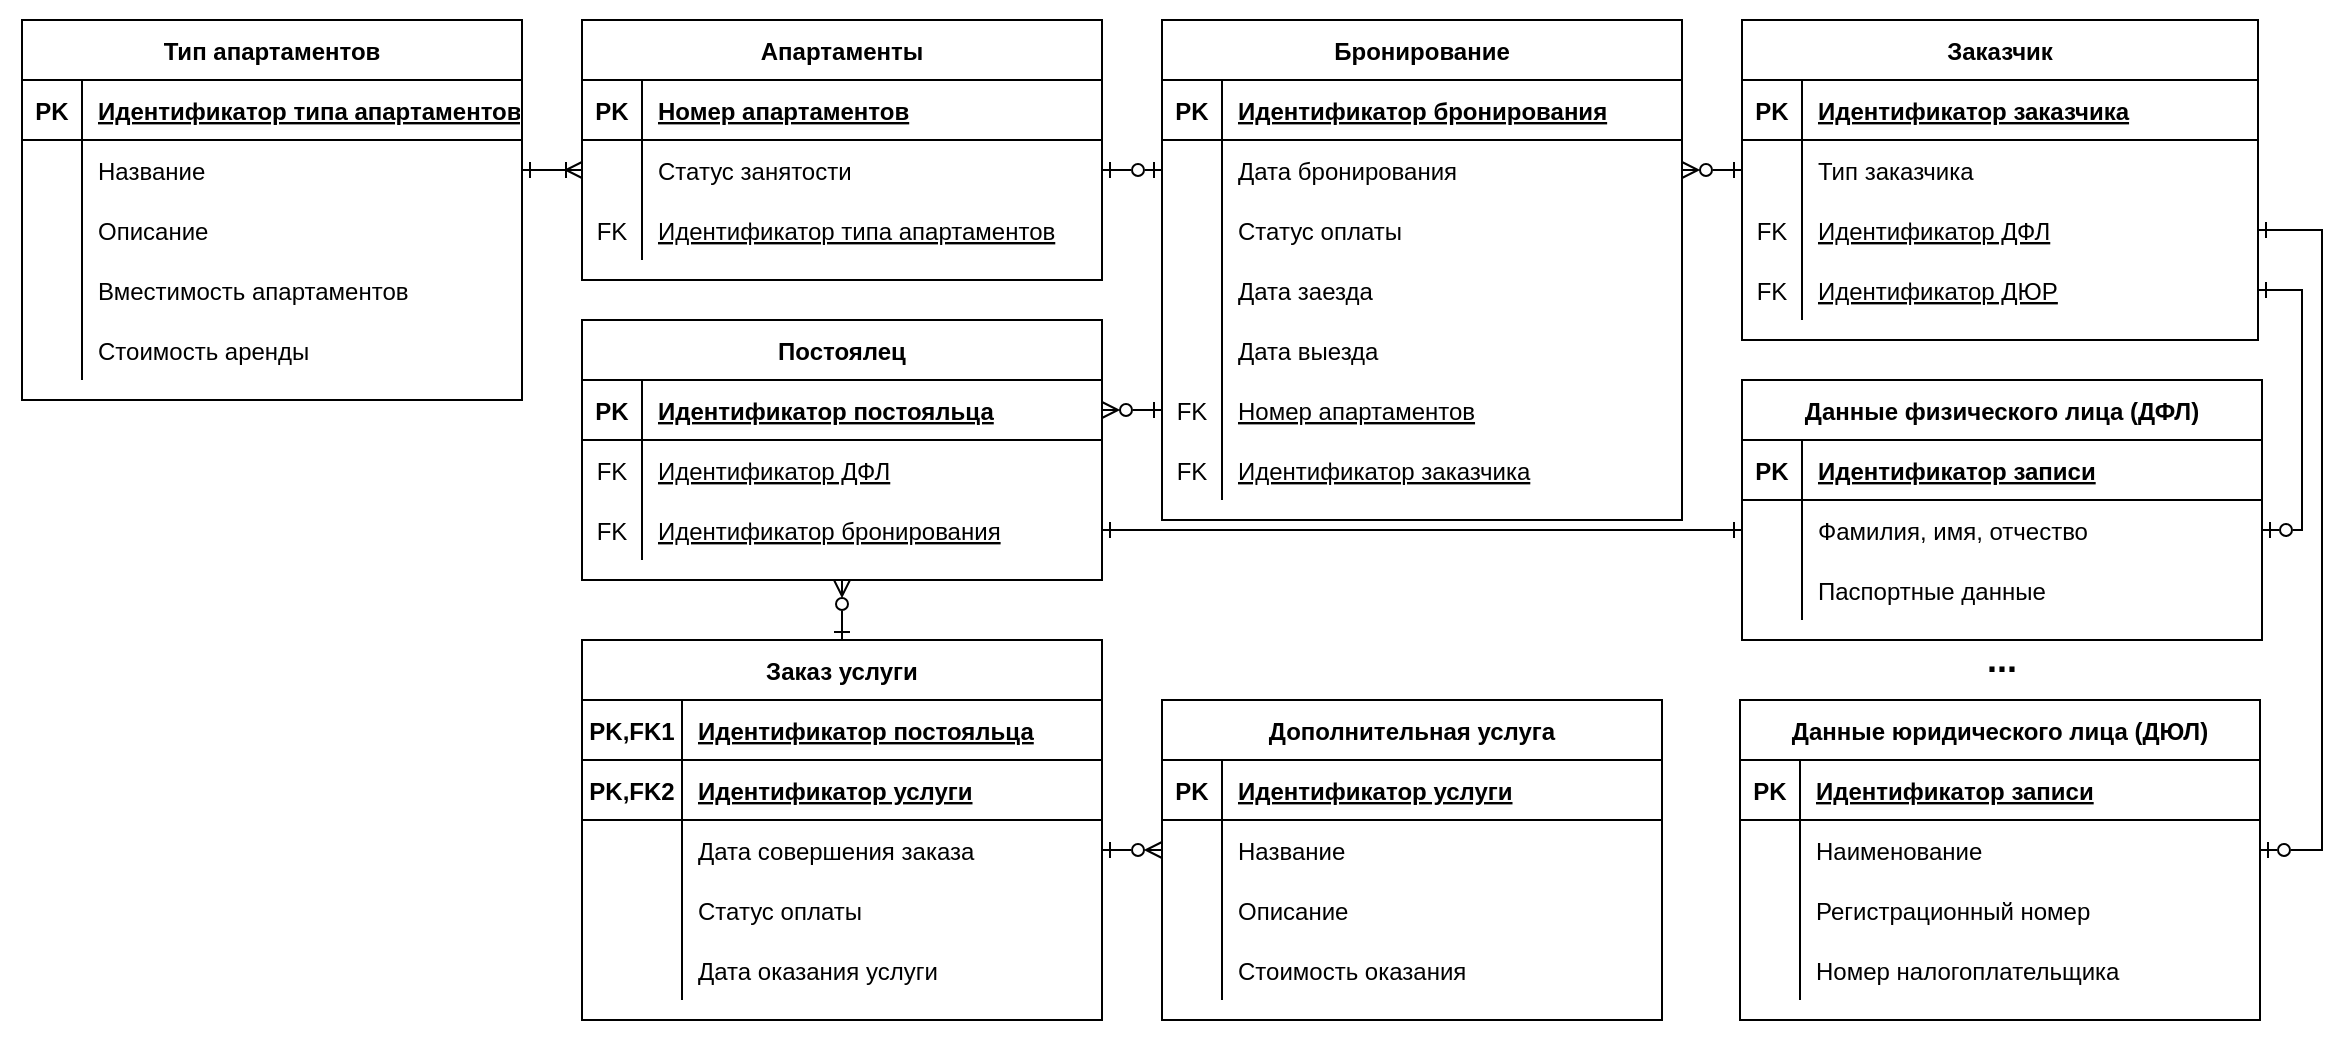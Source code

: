 <mxfile version="23.1.5" type="device">
  <diagram id="R2lEEEUBdFMjLlhIrx00" name="Page-1">
    <mxGraphModel dx="-119" dy="619" grid="1" gridSize="10" guides="1" tooltips="1" connect="1" arrows="1" fold="1" page="1" pageScale="1" pageWidth="1169" pageHeight="827" math="0" shadow="0" extFonts="Permanent Marker^https://fonts.googleapis.com/css?family=Permanent+Marker">
      <root>
        <mxCell id="0" />
        <mxCell id="1" parent="0" />
        <mxCell id="N5AhH4Q3RPLLJyp2l-eQ-316" value="" style="rounded=0;whiteSpace=wrap;html=1;fillColor=none;strokeWidth=0;strokeColor=none;" parent="1" vertex="1">
          <mxGeometry x="1169" y="160" width="1171" height="530" as="geometry" />
        </mxCell>
        <mxCell id="N5AhH4Q3RPLLJyp2l-eQ-1" value="Тип апартаментов" style="shape=table;startSize=30;container=1;collapsible=1;childLayout=tableLayout;fixedRows=1;rowLines=0;fontStyle=1;align=center;resizeLast=1;" parent="1" vertex="1">
          <mxGeometry x="1180" y="170" width="250" height="190" as="geometry" />
        </mxCell>
        <mxCell id="N5AhH4Q3RPLLJyp2l-eQ-2" value="" style="shape=partialRectangle;collapsible=0;dropTarget=0;pointerEvents=0;fillColor=none;points=[[0,0.5],[1,0.5]];portConstraint=eastwest;top=0;left=0;right=0;bottom=1;" parent="N5AhH4Q3RPLLJyp2l-eQ-1" vertex="1">
          <mxGeometry y="30" width="250" height="30" as="geometry" />
        </mxCell>
        <mxCell id="N5AhH4Q3RPLLJyp2l-eQ-3" value="PK" style="shape=partialRectangle;overflow=hidden;connectable=0;fillColor=none;top=0;left=0;bottom=0;right=0;fontStyle=1;" parent="N5AhH4Q3RPLLJyp2l-eQ-2" vertex="1">
          <mxGeometry width="30" height="30" as="geometry">
            <mxRectangle width="30" height="30" as="alternateBounds" />
          </mxGeometry>
        </mxCell>
        <mxCell id="N5AhH4Q3RPLLJyp2l-eQ-4" value="Идентификатор типа апартаментов" style="shape=partialRectangle;overflow=hidden;connectable=0;fillColor=none;top=0;left=0;bottom=0;right=0;align=left;spacingLeft=6;fontStyle=5;fontSize=12;" parent="N5AhH4Q3RPLLJyp2l-eQ-2" vertex="1">
          <mxGeometry x="30" width="220" height="30" as="geometry">
            <mxRectangle width="220" height="30" as="alternateBounds" />
          </mxGeometry>
        </mxCell>
        <mxCell id="N5AhH4Q3RPLLJyp2l-eQ-5" value="" style="shape=partialRectangle;collapsible=0;dropTarget=0;pointerEvents=0;fillColor=none;points=[[0,0.5],[1,0.5]];portConstraint=eastwest;top=0;left=0;right=0;bottom=0;" parent="N5AhH4Q3RPLLJyp2l-eQ-1" vertex="1">
          <mxGeometry y="60" width="250" height="30" as="geometry" />
        </mxCell>
        <mxCell id="N5AhH4Q3RPLLJyp2l-eQ-6" value="" style="shape=partialRectangle;overflow=hidden;connectable=0;fillColor=none;top=0;left=0;bottom=0;right=0;" parent="N5AhH4Q3RPLLJyp2l-eQ-5" vertex="1">
          <mxGeometry width="30" height="30" as="geometry">
            <mxRectangle width="30" height="30" as="alternateBounds" />
          </mxGeometry>
        </mxCell>
        <mxCell id="N5AhH4Q3RPLLJyp2l-eQ-7" value="Название" style="shape=partialRectangle;overflow=hidden;connectable=0;fillColor=none;top=0;left=0;bottom=0;right=0;align=left;spacingLeft=6;" parent="N5AhH4Q3RPLLJyp2l-eQ-5" vertex="1">
          <mxGeometry x="30" width="220" height="30" as="geometry">
            <mxRectangle width="220" height="30" as="alternateBounds" />
          </mxGeometry>
        </mxCell>
        <mxCell id="N5AhH4Q3RPLLJyp2l-eQ-8" style="shape=partialRectangle;collapsible=0;dropTarget=0;pointerEvents=0;fillColor=none;points=[[0,0.5],[1,0.5]];portConstraint=eastwest;top=0;left=0;right=0;bottom=0;" parent="N5AhH4Q3RPLLJyp2l-eQ-1" vertex="1">
          <mxGeometry y="90" width="250" height="30" as="geometry" />
        </mxCell>
        <mxCell id="N5AhH4Q3RPLLJyp2l-eQ-9" style="shape=partialRectangle;overflow=hidden;connectable=0;fillColor=none;top=0;left=0;bottom=0;right=0;" parent="N5AhH4Q3RPLLJyp2l-eQ-8" vertex="1">
          <mxGeometry width="30" height="30" as="geometry">
            <mxRectangle width="30" height="30" as="alternateBounds" />
          </mxGeometry>
        </mxCell>
        <mxCell id="N5AhH4Q3RPLLJyp2l-eQ-10" value="Описание" style="shape=partialRectangle;overflow=hidden;connectable=0;fillColor=none;top=0;left=0;bottom=0;right=0;align=left;spacingLeft=6;" parent="N5AhH4Q3RPLLJyp2l-eQ-8" vertex="1">
          <mxGeometry x="30" width="220" height="30" as="geometry">
            <mxRectangle width="220" height="30" as="alternateBounds" />
          </mxGeometry>
        </mxCell>
        <mxCell id="N5AhH4Q3RPLLJyp2l-eQ-11" style="shape=partialRectangle;collapsible=0;dropTarget=0;pointerEvents=0;fillColor=none;points=[[0,0.5],[1,0.5]];portConstraint=eastwest;top=0;left=0;right=0;bottom=0;" parent="N5AhH4Q3RPLLJyp2l-eQ-1" vertex="1">
          <mxGeometry y="120" width="250" height="30" as="geometry" />
        </mxCell>
        <mxCell id="N5AhH4Q3RPLLJyp2l-eQ-12" style="shape=partialRectangle;overflow=hidden;connectable=0;fillColor=none;top=0;left=0;bottom=0;right=0;" parent="N5AhH4Q3RPLLJyp2l-eQ-11" vertex="1">
          <mxGeometry width="30" height="30" as="geometry">
            <mxRectangle width="30" height="30" as="alternateBounds" />
          </mxGeometry>
        </mxCell>
        <mxCell id="N5AhH4Q3RPLLJyp2l-eQ-13" value="Вместимость апартаментов" style="shape=partialRectangle;overflow=hidden;connectable=0;fillColor=none;top=0;left=0;bottom=0;right=0;align=left;spacingLeft=6;" parent="N5AhH4Q3RPLLJyp2l-eQ-11" vertex="1">
          <mxGeometry x="30" width="220" height="30" as="geometry">
            <mxRectangle width="220" height="30" as="alternateBounds" />
          </mxGeometry>
        </mxCell>
        <mxCell id="N5AhH4Q3RPLLJyp2l-eQ-14" style="shape=partialRectangle;collapsible=0;dropTarget=0;pointerEvents=0;fillColor=none;points=[[0,0.5],[1,0.5]];portConstraint=eastwest;top=0;left=0;right=0;bottom=0;" parent="N5AhH4Q3RPLLJyp2l-eQ-1" vertex="1">
          <mxGeometry y="150" width="250" height="30" as="geometry" />
        </mxCell>
        <mxCell id="N5AhH4Q3RPLLJyp2l-eQ-15" style="shape=partialRectangle;overflow=hidden;connectable=0;fillColor=none;top=0;left=0;bottom=0;right=0;" parent="N5AhH4Q3RPLLJyp2l-eQ-14" vertex="1">
          <mxGeometry width="30" height="30" as="geometry">
            <mxRectangle width="30" height="30" as="alternateBounds" />
          </mxGeometry>
        </mxCell>
        <mxCell id="N5AhH4Q3RPLLJyp2l-eQ-16" value="Стоимость аренды" style="shape=partialRectangle;overflow=hidden;connectable=0;fillColor=none;top=0;left=0;bottom=0;right=0;align=left;spacingLeft=6;" parent="N5AhH4Q3RPLLJyp2l-eQ-14" vertex="1">
          <mxGeometry x="30" width="220" height="30" as="geometry">
            <mxRectangle width="220" height="30" as="alternateBounds" />
          </mxGeometry>
        </mxCell>
        <mxCell id="N5AhH4Q3RPLLJyp2l-eQ-264" style="edgeStyle=orthogonalEdgeStyle;rounded=0;orthogonalLoop=1;jettySize=auto;html=1;exitX=0;exitY=0.5;exitDx=0;exitDy=0;entryX=1;entryY=0.5;entryDx=0;entryDy=0;endArrow=ERone;endFill=0;startArrow=ERoneToMany;startFill=0;" parent="1" source="N5AhH4Q3RPLLJyp2l-eQ-24" target="N5AhH4Q3RPLLJyp2l-eQ-5" edge="1">
          <mxGeometry relative="1" as="geometry" />
        </mxCell>
        <mxCell id="N5AhH4Q3RPLLJyp2l-eQ-20" value="Апартаменты" style="shape=table;startSize=30;container=1;collapsible=1;childLayout=tableLayout;fixedRows=1;rowLines=0;fontStyle=1;align=center;resizeLast=1;" parent="1" vertex="1">
          <mxGeometry x="1460" y="170" width="260" height="130" as="geometry" />
        </mxCell>
        <mxCell id="N5AhH4Q3RPLLJyp2l-eQ-21" value="" style="shape=partialRectangle;collapsible=0;dropTarget=0;pointerEvents=0;fillColor=none;points=[[0,0.5],[1,0.5]];portConstraint=eastwest;top=0;left=0;right=0;bottom=1;" parent="N5AhH4Q3RPLLJyp2l-eQ-20" vertex="1">
          <mxGeometry y="30" width="260" height="30" as="geometry" />
        </mxCell>
        <mxCell id="N5AhH4Q3RPLLJyp2l-eQ-22" value="PK" style="shape=partialRectangle;overflow=hidden;connectable=0;fillColor=none;top=0;left=0;bottom=0;right=0;fontStyle=1;" parent="N5AhH4Q3RPLLJyp2l-eQ-21" vertex="1">
          <mxGeometry width="30" height="30" as="geometry">
            <mxRectangle width="30" height="30" as="alternateBounds" />
          </mxGeometry>
        </mxCell>
        <mxCell id="N5AhH4Q3RPLLJyp2l-eQ-23" value="Номер апартаментов" style="shape=partialRectangle;overflow=hidden;connectable=0;fillColor=none;top=0;left=0;bottom=0;right=0;align=left;spacingLeft=6;fontStyle=5;" parent="N5AhH4Q3RPLLJyp2l-eQ-21" vertex="1">
          <mxGeometry x="30" width="230" height="30" as="geometry">
            <mxRectangle width="230" height="30" as="alternateBounds" />
          </mxGeometry>
        </mxCell>
        <mxCell id="N5AhH4Q3RPLLJyp2l-eQ-24" value="" style="shape=partialRectangle;collapsible=0;dropTarget=0;pointerEvents=0;fillColor=none;points=[[0,0.5],[1,0.5]];portConstraint=eastwest;top=0;left=0;right=0;bottom=0;" parent="N5AhH4Q3RPLLJyp2l-eQ-20" vertex="1">
          <mxGeometry y="60" width="260" height="30" as="geometry" />
        </mxCell>
        <mxCell id="N5AhH4Q3RPLLJyp2l-eQ-25" value="" style="shape=partialRectangle;overflow=hidden;connectable=0;fillColor=none;top=0;left=0;bottom=0;right=0;" parent="N5AhH4Q3RPLLJyp2l-eQ-24" vertex="1">
          <mxGeometry width="30" height="30" as="geometry">
            <mxRectangle width="30" height="30" as="alternateBounds" />
          </mxGeometry>
        </mxCell>
        <mxCell id="N5AhH4Q3RPLLJyp2l-eQ-26" value="Статус занятости" style="shape=partialRectangle;overflow=hidden;connectable=0;fillColor=none;top=0;left=0;bottom=0;right=0;align=left;spacingLeft=6;" parent="N5AhH4Q3RPLLJyp2l-eQ-24" vertex="1">
          <mxGeometry x="30" width="230" height="30" as="geometry">
            <mxRectangle width="230" height="30" as="alternateBounds" />
          </mxGeometry>
        </mxCell>
        <mxCell id="N5AhH4Q3RPLLJyp2l-eQ-30" style="shape=partialRectangle;collapsible=0;dropTarget=0;pointerEvents=0;fillColor=none;points=[[0,0.5],[1,0.5]];portConstraint=eastwest;top=0;left=0;right=0;bottom=0;" parent="N5AhH4Q3RPLLJyp2l-eQ-20" vertex="1">
          <mxGeometry y="90" width="260" height="30" as="geometry" />
        </mxCell>
        <mxCell id="N5AhH4Q3RPLLJyp2l-eQ-31" value="FK" style="shape=partialRectangle;overflow=hidden;connectable=0;fillColor=none;top=0;left=0;bottom=0;right=0;" parent="N5AhH4Q3RPLLJyp2l-eQ-30" vertex="1">
          <mxGeometry width="30" height="30" as="geometry">
            <mxRectangle width="30" height="30" as="alternateBounds" />
          </mxGeometry>
        </mxCell>
        <mxCell id="N5AhH4Q3RPLLJyp2l-eQ-32" value="Идентификатор типа апартаментов" style="shape=partialRectangle;overflow=hidden;connectable=0;fillColor=none;top=0;left=0;bottom=0;right=0;align=left;spacingLeft=6;fontStyle=4" parent="N5AhH4Q3RPLLJyp2l-eQ-30" vertex="1">
          <mxGeometry x="30" width="230" height="30" as="geometry">
            <mxRectangle width="230" height="30" as="alternateBounds" />
          </mxGeometry>
        </mxCell>
        <mxCell id="N5AhH4Q3RPLLJyp2l-eQ-33" value="Бронирование" style="shape=table;startSize=30;container=1;collapsible=1;childLayout=tableLayout;fixedRows=1;rowLines=0;fontStyle=1;align=center;resizeLast=1;" parent="1" vertex="1">
          <mxGeometry x="1750" y="170" width="260" height="250" as="geometry" />
        </mxCell>
        <mxCell id="N5AhH4Q3RPLLJyp2l-eQ-34" value="" style="shape=partialRectangle;collapsible=0;dropTarget=0;pointerEvents=0;fillColor=none;points=[[0,0.5],[1,0.5]];portConstraint=eastwest;top=0;left=0;right=0;bottom=1;" parent="N5AhH4Q3RPLLJyp2l-eQ-33" vertex="1">
          <mxGeometry y="30" width="260" height="30" as="geometry" />
        </mxCell>
        <mxCell id="N5AhH4Q3RPLLJyp2l-eQ-35" value="PK" style="shape=partialRectangle;overflow=hidden;connectable=0;fillColor=none;top=0;left=0;bottom=0;right=0;fontStyle=1;" parent="N5AhH4Q3RPLLJyp2l-eQ-34" vertex="1">
          <mxGeometry width="30" height="30" as="geometry">
            <mxRectangle width="30" height="30" as="alternateBounds" />
          </mxGeometry>
        </mxCell>
        <mxCell id="N5AhH4Q3RPLLJyp2l-eQ-36" value="Идентификатор бронирования" style="shape=partialRectangle;overflow=hidden;connectable=0;fillColor=none;top=0;left=0;bottom=0;right=0;align=left;spacingLeft=6;fontStyle=5;" parent="N5AhH4Q3RPLLJyp2l-eQ-34" vertex="1">
          <mxGeometry x="30" width="230" height="30" as="geometry">
            <mxRectangle width="230" height="30" as="alternateBounds" />
          </mxGeometry>
        </mxCell>
        <mxCell id="TANs_xnptbqMqn5YhzRD-41" style="shape=partialRectangle;collapsible=0;dropTarget=0;pointerEvents=0;fillColor=none;points=[[0,0.5],[1,0.5]];portConstraint=eastwest;top=0;left=0;right=0;bottom=0;" parent="N5AhH4Q3RPLLJyp2l-eQ-33" vertex="1">
          <mxGeometry y="60" width="260" height="30" as="geometry" />
        </mxCell>
        <mxCell id="TANs_xnptbqMqn5YhzRD-42" style="shape=partialRectangle;overflow=hidden;connectable=0;fillColor=none;top=0;left=0;bottom=0;right=0;" parent="TANs_xnptbqMqn5YhzRD-41" vertex="1">
          <mxGeometry width="30" height="30" as="geometry">
            <mxRectangle width="30" height="30" as="alternateBounds" />
          </mxGeometry>
        </mxCell>
        <mxCell id="TANs_xnptbqMqn5YhzRD-43" value="Дата бронирования" style="shape=partialRectangle;overflow=hidden;connectable=0;fillColor=none;top=0;left=0;bottom=0;right=0;align=left;spacingLeft=6;" parent="TANs_xnptbqMqn5YhzRD-41" vertex="1">
          <mxGeometry x="30" width="230" height="30" as="geometry">
            <mxRectangle width="230" height="30" as="alternateBounds" />
          </mxGeometry>
        </mxCell>
        <mxCell id="TANs_xnptbqMqn5YhzRD-44" style="shape=partialRectangle;collapsible=0;dropTarget=0;pointerEvents=0;fillColor=none;points=[[0,0.5],[1,0.5]];portConstraint=eastwest;top=0;left=0;right=0;bottom=0;" parent="N5AhH4Q3RPLLJyp2l-eQ-33" vertex="1">
          <mxGeometry y="90" width="260" height="30" as="geometry" />
        </mxCell>
        <mxCell id="TANs_xnptbqMqn5YhzRD-45" style="shape=partialRectangle;overflow=hidden;connectable=0;fillColor=none;top=0;left=0;bottom=0;right=0;" parent="TANs_xnptbqMqn5YhzRD-44" vertex="1">
          <mxGeometry width="30" height="30" as="geometry">
            <mxRectangle width="30" height="30" as="alternateBounds" />
          </mxGeometry>
        </mxCell>
        <mxCell id="TANs_xnptbqMqn5YhzRD-46" value="Статус оплаты" style="shape=partialRectangle;overflow=hidden;connectable=0;fillColor=none;top=0;left=0;bottom=0;right=0;align=left;spacingLeft=6;" parent="TANs_xnptbqMqn5YhzRD-44" vertex="1">
          <mxGeometry x="30" width="230" height="30" as="geometry">
            <mxRectangle width="230" height="30" as="alternateBounds" />
          </mxGeometry>
        </mxCell>
        <mxCell id="N5AhH4Q3RPLLJyp2l-eQ-49" style="shape=partialRectangle;collapsible=0;dropTarget=0;pointerEvents=0;fillColor=none;points=[[0,0.5],[1,0.5]];portConstraint=eastwest;top=0;left=0;right=0;bottom=0;" parent="N5AhH4Q3RPLLJyp2l-eQ-33" vertex="1">
          <mxGeometry y="120" width="260" height="30" as="geometry" />
        </mxCell>
        <mxCell id="N5AhH4Q3RPLLJyp2l-eQ-50" style="shape=partialRectangle;overflow=hidden;connectable=0;fillColor=none;top=0;left=0;bottom=0;right=0;" parent="N5AhH4Q3RPLLJyp2l-eQ-49" vertex="1">
          <mxGeometry width="30" height="30" as="geometry">
            <mxRectangle width="30" height="30" as="alternateBounds" />
          </mxGeometry>
        </mxCell>
        <mxCell id="N5AhH4Q3RPLLJyp2l-eQ-51" value="Дата заезда" style="shape=partialRectangle;overflow=hidden;connectable=0;fillColor=none;top=0;left=0;bottom=0;right=0;align=left;spacingLeft=6;" parent="N5AhH4Q3RPLLJyp2l-eQ-49" vertex="1">
          <mxGeometry x="30" width="230" height="30" as="geometry">
            <mxRectangle width="230" height="30" as="alternateBounds" />
          </mxGeometry>
        </mxCell>
        <mxCell id="N5AhH4Q3RPLLJyp2l-eQ-43" style="shape=partialRectangle;collapsible=0;dropTarget=0;pointerEvents=0;fillColor=none;points=[[0,0.5],[1,0.5]];portConstraint=eastwest;top=0;left=0;right=0;bottom=0;" parent="N5AhH4Q3RPLLJyp2l-eQ-33" vertex="1">
          <mxGeometry y="150" width="260" height="30" as="geometry" />
        </mxCell>
        <mxCell id="N5AhH4Q3RPLLJyp2l-eQ-44" style="shape=partialRectangle;overflow=hidden;connectable=0;fillColor=none;top=0;left=0;bottom=0;right=0;" parent="N5AhH4Q3RPLLJyp2l-eQ-43" vertex="1">
          <mxGeometry width="30" height="30" as="geometry">
            <mxRectangle width="30" height="30" as="alternateBounds" />
          </mxGeometry>
        </mxCell>
        <mxCell id="N5AhH4Q3RPLLJyp2l-eQ-45" value="Дата выезда" style="shape=partialRectangle;overflow=hidden;connectable=0;fillColor=none;top=0;left=0;bottom=0;right=0;align=left;spacingLeft=6;" parent="N5AhH4Q3RPLLJyp2l-eQ-43" vertex="1">
          <mxGeometry x="30" width="230" height="30" as="geometry">
            <mxRectangle width="230" height="30" as="alternateBounds" />
          </mxGeometry>
        </mxCell>
        <mxCell id="N5AhH4Q3RPLLJyp2l-eQ-46" style="shape=partialRectangle;collapsible=0;dropTarget=0;pointerEvents=0;fillColor=none;points=[[0,0.5],[1,0.5]];portConstraint=eastwest;top=0;left=0;right=0;bottom=0;" parent="N5AhH4Q3RPLLJyp2l-eQ-33" vertex="1">
          <mxGeometry y="180" width="260" height="30" as="geometry" />
        </mxCell>
        <mxCell id="N5AhH4Q3RPLLJyp2l-eQ-47" value="FK" style="shape=partialRectangle;overflow=hidden;connectable=0;fillColor=none;top=0;left=0;bottom=0;right=0;" parent="N5AhH4Q3RPLLJyp2l-eQ-46" vertex="1">
          <mxGeometry width="30" height="30" as="geometry">
            <mxRectangle width="30" height="30" as="alternateBounds" />
          </mxGeometry>
        </mxCell>
        <mxCell id="N5AhH4Q3RPLLJyp2l-eQ-48" value="Номер апартаментов" style="shape=partialRectangle;overflow=hidden;connectable=0;fillColor=none;top=0;left=0;bottom=0;right=0;align=left;spacingLeft=6;fontStyle=4" parent="N5AhH4Q3RPLLJyp2l-eQ-46" vertex="1">
          <mxGeometry x="30" width="230" height="30" as="geometry">
            <mxRectangle width="230" height="30" as="alternateBounds" />
          </mxGeometry>
        </mxCell>
        <mxCell id="TANs_xnptbqMqn5YhzRD-50" style="shape=partialRectangle;collapsible=0;dropTarget=0;pointerEvents=0;fillColor=none;points=[[0,0.5],[1,0.5]];portConstraint=eastwest;top=0;left=0;right=0;bottom=0;" parent="N5AhH4Q3RPLLJyp2l-eQ-33" vertex="1">
          <mxGeometry y="210" width="260" height="30" as="geometry" />
        </mxCell>
        <mxCell id="TANs_xnptbqMqn5YhzRD-51" value="FK" style="shape=partialRectangle;overflow=hidden;connectable=0;fillColor=none;top=0;left=0;bottom=0;right=0;" parent="TANs_xnptbqMqn5YhzRD-50" vertex="1">
          <mxGeometry width="30" height="30" as="geometry">
            <mxRectangle width="30" height="30" as="alternateBounds" />
          </mxGeometry>
        </mxCell>
        <mxCell id="TANs_xnptbqMqn5YhzRD-52" value="Идентификатор заказчика" style="shape=partialRectangle;overflow=hidden;connectable=0;fillColor=none;top=0;left=0;bottom=0;right=0;align=left;spacingLeft=6;fontStyle=4" parent="TANs_xnptbqMqn5YhzRD-50" vertex="1">
          <mxGeometry x="30" width="230" height="30" as="geometry">
            <mxRectangle width="230" height="30" as="alternateBounds" />
          </mxGeometry>
        </mxCell>
        <mxCell id="N5AhH4Q3RPLLJyp2l-eQ-274" style="edgeStyle=orthogonalEdgeStyle;rounded=0;orthogonalLoop=1;jettySize=auto;html=1;exitX=1;exitY=0.5;exitDx=0;exitDy=0;entryX=0;entryY=0.5;entryDx=0;entryDy=0;endArrow=ERone;endFill=0;startArrow=ERzeroToMany;startFill=0;" parent="1" source="N5AhH4Q3RPLLJyp2l-eQ-53" target="N5AhH4Q3RPLLJyp2l-eQ-46" edge="1">
          <mxGeometry relative="1" as="geometry" />
        </mxCell>
        <mxCell id="N5AhH4Q3RPLLJyp2l-eQ-52" value="Постоялец" style="shape=table;startSize=30;container=1;collapsible=1;childLayout=tableLayout;fixedRows=1;rowLines=0;fontStyle=1;align=center;resizeLast=1;" parent="1" vertex="1">
          <mxGeometry x="1460" y="320" width="260" height="130" as="geometry" />
        </mxCell>
        <mxCell id="N5AhH4Q3RPLLJyp2l-eQ-53" value="" style="shape=partialRectangle;collapsible=0;dropTarget=0;pointerEvents=0;fillColor=none;points=[[0,0.5],[1,0.5]];portConstraint=eastwest;top=0;left=0;right=0;bottom=1;" parent="N5AhH4Q3RPLLJyp2l-eQ-52" vertex="1">
          <mxGeometry y="30" width="260" height="30" as="geometry" />
        </mxCell>
        <mxCell id="N5AhH4Q3RPLLJyp2l-eQ-54" value="PK" style="shape=partialRectangle;overflow=hidden;connectable=0;fillColor=none;top=0;left=0;bottom=0;right=0;fontStyle=1;" parent="N5AhH4Q3RPLLJyp2l-eQ-53" vertex="1">
          <mxGeometry width="30" height="30" as="geometry">
            <mxRectangle width="30" height="30" as="alternateBounds" />
          </mxGeometry>
        </mxCell>
        <mxCell id="N5AhH4Q3RPLLJyp2l-eQ-55" value="Идентификатор постояльца" style="shape=partialRectangle;overflow=hidden;connectable=0;fillColor=none;top=0;left=0;bottom=0;right=0;align=left;spacingLeft=6;fontStyle=5;" parent="N5AhH4Q3RPLLJyp2l-eQ-53" vertex="1">
          <mxGeometry x="30" width="230" height="30" as="geometry">
            <mxRectangle width="230" height="30" as="alternateBounds" />
          </mxGeometry>
        </mxCell>
        <mxCell id="N5AhH4Q3RPLLJyp2l-eQ-59" style="shape=partialRectangle;collapsible=0;dropTarget=0;pointerEvents=0;fillColor=none;points=[[0,0.5],[1,0.5]];portConstraint=eastwest;top=0;left=0;right=0;bottom=0;" parent="N5AhH4Q3RPLLJyp2l-eQ-52" vertex="1">
          <mxGeometry y="60" width="260" height="30" as="geometry" />
        </mxCell>
        <mxCell id="N5AhH4Q3RPLLJyp2l-eQ-60" value="FK" style="shape=partialRectangle;overflow=hidden;connectable=0;fillColor=none;top=0;left=0;bottom=0;right=0;" parent="N5AhH4Q3RPLLJyp2l-eQ-59" vertex="1">
          <mxGeometry width="30" height="30" as="geometry">
            <mxRectangle width="30" height="30" as="alternateBounds" />
          </mxGeometry>
        </mxCell>
        <mxCell id="N5AhH4Q3RPLLJyp2l-eQ-61" value="Идентификатор ДФЛ" style="shape=partialRectangle;overflow=hidden;connectable=0;fillColor=none;top=0;left=0;bottom=0;right=0;align=left;spacingLeft=6;fontStyle=4" parent="N5AhH4Q3RPLLJyp2l-eQ-59" vertex="1">
          <mxGeometry x="30" width="230" height="30" as="geometry">
            <mxRectangle width="230" height="30" as="alternateBounds" />
          </mxGeometry>
        </mxCell>
        <mxCell id="N5AhH4Q3RPLLJyp2l-eQ-62" style="shape=partialRectangle;collapsible=0;dropTarget=0;pointerEvents=0;fillColor=none;points=[[0,0.5],[1,0.5]];portConstraint=eastwest;top=0;left=0;right=0;bottom=0;" parent="N5AhH4Q3RPLLJyp2l-eQ-52" vertex="1">
          <mxGeometry y="90" width="260" height="30" as="geometry" />
        </mxCell>
        <mxCell id="N5AhH4Q3RPLLJyp2l-eQ-63" value="FK" style="shape=partialRectangle;overflow=hidden;connectable=0;fillColor=none;top=0;left=0;bottom=0;right=0;" parent="N5AhH4Q3RPLLJyp2l-eQ-62" vertex="1">
          <mxGeometry width="30" height="30" as="geometry">
            <mxRectangle width="30" height="30" as="alternateBounds" />
          </mxGeometry>
        </mxCell>
        <mxCell id="N5AhH4Q3RPLLJyp2l-eQ-64" value="Идентификатор бронирования" style="shape=partialRectangle;overflow=hidden;connectable=0;fillColor=none;top=0;left=0;bottom=0;right=0;align=left;spacingLeft=6;fontStyle=4" parent="N5AhH4Q3RPLLJyp2l-eQ-62" vertex="1">
          <mxGeometry x="30" width="230" height="30" as="geometry">
            <mxRectangle width="230" height="30" as="alternateBounds" />
          </mxGeometry>
        </mxCell>
        <mxCell id="N5AhH4Q3RPLLJyp2l-eQ-65" value="Дополнительная услуга" style="shape=table;startSize=30;container=1;collapsible=1;childLayout=tableLayout;fixedRows=1;rowLines=0;fontStyle=1;align=center;resizeLast=1;" parent="1" vertex="1">
          <mxGeometry x="1750" y="510" width="250" height="160" as="geometry" />
        </mxCell>
        <mxCell id="N5AhH4Q3RPLLJyp2l-eQ-66" value="" style="shape=partialRectangle;collapsible=0;dropTarget=0;pointerEvents=0;fillColor=none;points=[[0,0.5],[1,0.5]];portConstraint=eastwest;top=0;left=0;right=0;bottom=1;" parent="N5AhH4Q3RPLLJyp2l-eQ-65" vertex="1">
          <mxGeometry y="30" width="250" height="30" as="geometry" />
        </mxCell>
        <mxCell id="N5AhH4Q3RPLLJyp2l-eQ-67" value="PK" style="shape=partialRectangle;overflow=hidden;connectable=0;fillColor=none;top=0;left=0;bottom=0;right=0;fontStyle=1;" parent="N5AhH4Q3RPLLJyp2l-eQ-66" vertex="1">
          <mxGeometry width="30" height="30" as="geometry">
            <mxRectangle width="30" height="30" as="alternateBounds" />
          </mxGeometry>
        </mxCell>
        <mxCell id="N5AhH4Q3RPLLJyp2l-eQ-68" value="Идентификатор услуги" style="shape=partialRectangle;overflow=hidden;connectable=0;fillColor=none;top=0;left=0;bottom=0;right=0;align=left;spacingLeft=6;fontStyle=5;" parent="N5AhH4Q3RPLLJyp2l-eQ-66" vertex="1">
          <mxGeometry x="30" width="220" height="30" as="geometry">
            <mxRectangle width="220" height="30" as="alternateBounds" />
          </mxGeometry>
        </mxCell>
        <mxCell id="N5AhH4Q3RPLLJyp2l-eQ-69" value="" style="shape=partialRectangle;collapsible=0;dropTarget=0;pointerEvents=0;fillColor=none;points=[[0,0.5],[1,0.5]];portConstraint=eastwest;top=0;left=0;right=0;bottom=0;" parent="N5AhH4Q3RPLLJyp2l-eQ-65" vertex="1">
          <mxGeometry y="60" width="250" height="30" as="geometry" />
        </mxCell>
        <mxCell id="N5AhH4Q3RPLLJyp2l-eQ-70" value="" style="shape=partialRectangle;overflow=hidden;connectable=0;fillColor=none;top=0;left=0;bottom=0;right=0;" parent="N5AhH4Q3RPLLJyp2l-eQ-69" vertex="1">
          <mxGeometry width="30" height="30" as="geometry">
            <mxRectangle width="30" height="30" as="alternateBounds" />
          </mxGeometry>
        </mxCell>
        <mxCell id="N5AhH4Q3RPLLJyp2l-eQ-71" value="Название" style="shape=partialRectangle;overflow=hidden;connectable=0;fillColor=none;top=0;left=0;bottom=0;right=0;align=left;spacingLeft=6;" parent="N5AhH4Q3RPLLJyp2l-eQ-69" vertex="1">
          <mxGeometry x="30" width="220" height="30" as="geometry">
            <mxRectangle width="220" height="30" as="alternateBounds" />
          </mxGeometry>
        </mxCell>
        <mxCell id="N5AhH4Q3RPLLJyp2l-eQ-72" style="shape=partialRectangle;collapsible=0;dropTarget=0;pointerEvents=0;fillColor=none;points=[[0,0.5],[1,0.5]];portConstraint=eastwest;top=0;left=0;right=0;bottom=0;" parent="N5AhH4Q3RPLLJyp2l-eQ-65" vertex="1">
          <mxGeometry y="90" width="250" height="30" as="geometry" />
        </mxCell>
        <mxCell id="N5AhH4Q3RPLLJyp2l-eQ-73" style="shape=partialRectangle;overflow=hidden;connectable=0;fillColor=none;top=0;left=0;bottom=0;right=0;" parent="N5AhH4Q3RPLLJyp2l-eQ-72" vertex="1">
          <mxGeometry width="30" height="30" as="geometry">
            <mxRectangle width="30" height="30" as="alternateBounds" />
          </mxGeometry>
        </mxCell>
        <mxCell id="N5AhH4Q3RPLLJyp2l-eQ-74" value="Описание" style="shape=partialRectangle;overflow=hidden;connectable=0;fillColor=none;top=0;left=0;bottom=0;right=0;align=left;spacingLeft=6;" parent="N5AhH4Q3RPLLJyp2l-eQ-72" vertex="1">
          <mxGeometry x="30" width="220" height="30" as="geometry">
            <mxRectangle width="220" height="30" as="alternateBounds" />
          </mxGeometry>
        </mxCell>
        <mxCell id="N5AhH4Q3RPLLJyp2l-eQ-75" style="shape=partialRectangle;collapsible=0;dropTarget=0;pointerEvents=0;fillColor=none;points=[[0,0.5],[1,0.5]];portConstraint=eastwest;top=0;left=0;right=0;bottom=0;" parent="N5AhH4Q3RPLLJyp2l-eQ-65" vertex="1">
          <mxGeometry y="120" width="250" height="30" as="geometry" />
        </mxCell>
        <mxCell id="N5AhH4Q3RPLLJyp2l-eQ-76" style="shape=partialRectangle;overflow=hidden;connectable=0;fillColor=none;top=0;left=0;bottom=0;right=0;" parent="N5AhH4Q3RPLLJyp2l-eQ-75" vertex="1">
          <mxGeometry width="30" height="30" as="geometry">
            <mxRectangle width="30" height="30" as="alternateBounds" />
          </mxGeometry>
        </mxCell>
        <mxCell id="N5AhH4Q3RPLLJyp2l-eQ-77" value="Стоимость оказания" style="shape=partialRectangle;overflow=hidden;connectable=0;fillColor=none;top=0;left=0;bottom=0;right=0;align=left;spacingLeft=6;" parent="N5AhH4Q3RPLLJyp2l-eQ-75" vertex="1">
          <mxGeometry x="30" width="220" height="30" as="geometry">
            <mxRectangle width="220" height="30" as="alternateBounds" />
          </mxGeometry>
        </mxCell>
        <mxCell id="N5AhH4Q3RPLLJyp2l-eQ-81" value="Заказчик" style="shape=table;startSize=30;container=1;collapsible=1;childLayout=tableLayout;fixedRows=1;rowLines=0;fontStyle=1;align=center;resizeLast=1;" parent="1" vertex="1">
          <mxGeometry x="2040" y="170" width="258" height="160" as="geometry" />
        </mxCell>
        <mxCell id="N5AhH4Q3RPLLJyp2l-eQ-82" value="" style="shape=partialRectangle;collapsible=0;dropTarget=0;pointerEvents=0;fillColor=none;points=[[0,0.5],[1,0.5]];portConstraint=eastwest;top=0;left=0;right=0;bottom=1;" parent="N5AhH4Q3RPLLJyp2l-eQ-81" vertex="1">
          <mxGeometry y="30" width="258" height="30" as="geometry" />
        </mxCell>
        <mxCell id="N5AhH4Q3RPLLJyp2l-eQ-83" value="PK" style="shape=partialRectangle;overflow=hidden;connectable=0;fillColor=none;top=0;left=0;bottom=0;right=0;fontStyle=1;" parent="N5AhH4Q3RPLLJyp2l-eQ-82" vertex="1">
          <mxGeometry width="30" height="30" as="geometry">
            <mxRectangle width="30" height="30" as="alternateBounds" />
          </mxGeometry>
        </mxCell>
        <mxCell id="N5AhH4Q3RPLLJyp2l-eQ-84" value="Идентификатор заказчика" style="shape=partialRectangle;overflow=hidden;connectable=0;fillColor=none;top=0;left=0;bottom=0;right=0;align=left;spacingLeft=6;fontStyle=5;" parent="N5AhH4Q3RPLLJyp2l-eQ-82" vertex="1">
          <mxGeometry x="30" width="228" height="30" as="geometry">
            <mxRectangle width="228" height="30" as="alternateBounds" />
          </mxGeometry>
        </mxCell>
        <mxCell id="N5AhH4Q3RPLLJyp2l-eQ-85" value="" style="shape=partialRectangle;collapsible=0;dropTarget=0;pointerEvents=0;fillColor=none;points=[[0,0.5],[1,0.5]];portConstraint=eastwest;top=0;left=0;right=0;bottom=0;" parent="N5AhH4Q3RPLLJyp2l-eQ-81" vertex="1">
          <mxGeometry y="60" width="258" height="30" as="geometry" />
        </mxCell>
        <mxCell id="N5AhH4Q3RPLLJyp2l-eQ-86" value="" style="shape=partialRectangle;overflow=hidden;connectable=0;fillColor=none;top=0;left=0;bottom=0;right=0;" parent="N5AhH4Q3RPLLJyp2l-eQ-85" vertex="1">
          <mxGeometry width="30" height="30" as="geometry">
            <mxRectangle width="30" height="30" as="alternateBounds" />
          </mxGeometry>
        </mxCell>
        <mxCell id="N5AhH4Q3RPLLJyp2l-eQ-87" value="Тип заказчика" style="shape=partialRectangle;overflow=hidden;connectable=0;fillColor=none;top=0;left=0;bottom=0;right=0;align=left;spacingLeft=6;" parent="N5AhH4Q3RPLLJyp2l-eQ-85" vertex="1">
          <mxGeometry x="30" width="228" height="30" as="geometry">
            <mxRectangle width="228" height="30" as="alternateBounds" />
          </mxGeometry>
        </mxCell>
        <mxCell id="N5AhH4Q3RPLLJyp2l-eQ-161" style="shape=partialRectangle;collapsible=0;dropTarget=0;pointerEvents=0;fillColor=none;points=[[0,0.5],[1,0.5]];portConstraint=eastwest;top=0;left=0;right=0;bottom=0;" parent="N5AhH4Q3RPLLJyp2l-eQ-81" vertex="1">
          <mxGeometry y="90" width="258" height="30" as="geometry" />
        </mxCell>
        <mxCell id="N5AhH4Q3RPLLJyp2l-eQ-162" value="FK" style="shape=partialRectangle;overflow=hidden;connectable=0;fillColor=none;top=0;left=0;bottom=0;right=0;" parent="N5AhH4Q3RPLLJyp2l-eQ-161" vertex="1">
          <mxGeometry width="30" height="30" as="geometry">
            <mxRectangle width="30" height="30" as="alternateBounds" />
          </mxGeometry>
        </mxCell>
        <mxCell id="N5AhH4Q3RPLLJyp2l-eQ-163" value="Идентификатор ДФЛ" style="shape=partialRectangle;overflow=hidden;connectable=0;fillColor=none;top=0;left=0;bottom=0;right=0;align=left;spacingLeft=6;fontStyle=4" parent="N5AhH4Q3RPLLJyp2l-eQ-161" vertex="1">
          <mxGeometry x="30" width="228" height="30" as="geometry">
            <mxRectangle width="228" height="30" as="alternateBounds" />
          </mxGeometry>
        </mxCell>
        <mxCell id="N5AhH4Q3RPLLJyp2l-eQ-97" style="shape=partialRectangle;collapsible=0;dropTarget=0;pointerEvents=0;fillColor=none;points=[[0,0.5],[1,0.5]];portConstraint=eastwest;top=0;left=0;right=0;bottom=0;" parent="N5AhH4Q3RPLLJyp2l-eQ-81" vertex="1">
          <mxGeometry y="120" width="258" height="30" as="geometry" />
        </mxCell>
        <mxCell id="N5AhH4Q3RPLLJyp2l-eQ-98" value="FK" style="shape=partialRectangle;overflow=hidden;connectable=0;fillColor=none;top=0;left=0;bottom=0;right=0;" parent="N5AhH4Q3RPLLJyp2l-eQ-97" vertex="1">
          <mxGeometry width="30" height="30" as="geometry">
            <mxRectangle width="30" height="30" as="alternateBounds" />
          </mxGeometry>
        </mxCell>
        <mxCell id="N5AhH4Q3RPLLJyp2l-eQ-99" value="Идентификатор ДЮР" style="shape=partialRectangle;overflow=hidden;connectable=0;fillColor=none;top=0;left=0;bottom=0;right=0;align=left;spacingLeft=6;fontStyle=4" parent="N5AhH4Q3RPLLJyp2l-eQ-97" vertex="1">
          <mxGeometry x="30" width="228" height="30" as="geometry">
            <mxRectangle width="228" height="30" as="alternateBounds" />
          </mxGeometry>
        </mxCell>
        <mxCell id="N5AhH4Q3RPLLJyp2l-eQ-135" value="Данные физического лица (ДФЛ)" style="shape=table;startSize=30;container=1;collapsible=1;childLayout=tableLayout;fixedRows=1;rowLines=0;fontStyle=1;align=center;resizeLast=1;" parent="1" vertex="1">
          <mxGeometry x="2040" y="350" width="260" height="130" as="geometry" />
        </mxCell>
        <mxCell id="N5AhH4Q3RPLLJyp2l-eQ-136" value="" style="shape=partialRectangle;collapsible=0;dropTarget=0;pointerEvents=0;fillColor=none;points=[[0,0.5],[1,0.5]];portConstraint=eastwest;top=0;left=0;right=0;bottom=1;" parent="N5AhH4Q3RPLLJyp2l-eQ-135" vertex="1">
          <mxGeometry y="30" width="260" height="30" as="geometry" />
        </mxCell>
        <mxCell id="N5AhH4Q3RPLLJyp2l-eQ-137" value="PK" style="shape=partialRectangle;overflow=hidden;connectable=0;fillColor=none;top=0;left=0;bottom=0;right=0;fontStyle=1;" parent="N5AhH4Q3RPLLJyp2l-eQ-136" vertex="1">
          <mxGeometry width="30" height="30" as="geometry">
            <mxRectangle width="30" height="30" as="alternateBounds" />
          </mxGeometry>
        </mxCell>
        <mxCell id="N5AhH4Q3RPLLJyp2l-eQ-138" value="Идентификатор записи" style="shape=partialRectangle;overflow=hidden;connectable=0;fillColor=none;top=0;left=0;bottom=0;right=0;align=left;spacingLeft=6;fontStyle=5;" parent="N5AhH4Q3RPLLJyp2l-eQ-136" vertex="1">
          <mxGeometry x="30" width="230" height="30" as="geometry">
            <mxRectangle width="230" height="30" as="alternateBounds" />
          </mxGeometry>
        </mxCell>
        <mxCell id="N5AhH4Q3RPLLJyp2l-eQ-170" style="shape=partialRectangle;collapsible=0;dropTarget=0;pointerEvents=0;fillColor=none;points=[[0,0.5],[1,0.5]];portConstraint=eastwest;top=0;left=0;right=0;bottom=0;" parent="N5AhH4Q3RPLLJyp2l-eQ-135" vertex="1">
          <mxGeometry y="60" width="260" height="30" as="geometry" />
        </mxCell>
        <mxCell id="N5AhH4Q3RPLLJyp2l-eQ-171" style="shape=partialRectangle;overflow=hidden;connectable=0;fillColor=none;top=0;left=0;bottom=0;right=0;" parent="N5AhH4Q3RPLLJyp2l-eQ-170" vertex="1">
          <mxGeometry width="30" height="30" as="geometry">
            <mxRectangle width="30" height="30" as="alternateBounds" />
          </mxGeometry>
        </mxCell>
        <mxCell id="N5AhH4Q3RPLLJyp2l-eQ-172" value="Фамилия, имя, отчество" style="shape=partialRectangle;overflow=hidden;connectable=0;fillColor=none;top=0;left=0;bottom=0;right=0;align=left;spacingLeft=6;" parent="N5AhH4Q3RPLLJyp2l-eQ-170" vertex="1">
          <mxGeometry x="30" width="230" height="30" as="geometry">
            <mxRectangle width="230" height="30" as="alternateBounds" />
          </mxGeometry>
        </mxCell>
        <mxCell id="N5AhH4Q3RPLLJyp2l-eQ-173" style="shape=partialRectangle;collapsible=0;dropTarget=0;pointerEvents=0;fillColor=none;points=[[0,0.5],[1,0.5]];portConstraint=eastwest;top=0;left=0;right=0;bottom=0;" parent="N5AhH4Q3RPLLJyp2l-eQ-135" vertex="1">
          <mxGeometry y="90" width="260" height="30" as="geometry" />
        </mxCell>
        <mxCell id="N5AhH4Q3RPLLJyp2l-eQ-174" style="shape=partialRectangle;overflow=hidden;connectable=0;fillColor=none;top=0;left=0;bottom=0;right=0;" parent="N5AhH4Q3RPLLJyp2l-eQ-173" vertex="1">
          <mxGeometry width="30" height="30" as="geometry">
            <mxRectangle width="30" height="30" as="alternateBounds" />
          </mxGeometry>
        </mxCell>
        <mxCell id="N5AhH4Q3RPLLJyp2l-eQ-175" value="Паспортные данные" style="shape=partialRectangle;overflow=hidden;connectable=0;fillColor=none;top=0;left=0;bottom=0;right=0;align=left;spacingLeft=6;fontStyle=0" parent="N5AhH4Q3RPLLJyp2l-eQ-173" vertex="1">
          <mxGeometry x="30" width="230" height="30" as="geometry">
            <mxRectangle width="230" height="30" as="alternateBounds" />
          </mxGeometry>
        </mxCell>
        <mxCell id="N5AhH4Q3RPLLJyp2l-eQ-148" value="Данные юридического лица (ДЮЛ)" style="shape=table;startSize=30;container=1;collapsible=1;childLayout=tableLayout;fixedRows=1;rowLines=0;fontStyle=1;align=center;resizeLast=1;" parent="1" vertex="1">
          <mxGeometry x="2039" y="510" width="260" height="160.0" as="geometry" />
        </mxCell>
        <mxCell id="N5AhH4Q3RPLLJyp2l-eQ-149" value="" style="shape=partialRectangle;collapsible=0;dropTarget=0;pointerEvents=0;fillColor=none;points=[[0,0.5],[1,0.5]];portConstraint=eastwest;top=0;left=0;right=0;bottom=1;" parent="N5AhH4Q3RPLLJyp2l-eQ-148" vertex="1">
          <mxGeometry y="30" width="260" height="30" as="geometry" />
        </mxCell>
        <mxCell id="N5AhH4Q3RPLLJyp2l-eQ-150" value="PK" style="shape=partialRectangle;overflow=hidden;connectable=0;fillColor=none;top=0;left=0;bottom=0;right=0;fontStyle=1;" parent="N5AhH4Q3RPLLJyp2l-eQ-149" vertex="1">
          <mxGeometry width="30" height="30" as="geometry">
            <mxRectangle width="30" height="30" as="alternateBounds" />
          </mxGeometry>
        </mxCell>
        <mxCell id="N5AhH4Q3RPLLJyp2l-eQ-151" value="Идентификатор записи" style="shape=partialRectangle;overflow=hidden;connectable=0;fillColor=none;top=0;left=0;bottom=0;right=0;align=left;spacingLeft=6;fontStyle=5;" parent="N5AhH4Q3RPLLJyp2l-eQ-149" vertex="1">
          <mxGeometry x="30" width="230" height="30" as="geometry">
            <mxRectangle width="230" height="30" as="alternateBounds" />
          </mxGeometry>
        </mxCell>
        <mxCell id="N5AhH4Q3RPLLJyp2l-eQ-152" value="" style="shape=partialRectangle;collapsible=0;dropTarget=0;pointerEvents=0;fillColor=none;points=[[0,0.5],[1,0.5]];portConstraint=eastwest;top=0;left=0;right=0;bottom=0;" parent="N5AhH4Q3RPLLJyp2l-eQ-148" vertex="1">
          <mxGeometry y="60" width="260" height="30" as="geometry" />
        </mxCell>
        <mxCell id="N5AhH4Q3RPLLJyp2l-eQ-153" value="" style="shape=partialRectangle;overflow=hidden;connectable=0;fillColor=none;top=0;left=0;bottom=0;right=0;" parent="N5AhH4Q3RPLLJyp2l-eQ-152" vertex="1">
          <mxGeometry width="30" height="30" as="geometry">
            <mxRectangle width="30" height="30" as="alternateBounds" />
          </mxGeometry>
        </mxCell>
        <mxCell id="N5AhH4Q3RPLLJyp2l-eQ-154" value="Наименование" style="shape=partialRectangle;overflow=hidden;connectable=0;fillColor=none;top=0;left=0;bottom=0;right=0;align=left;spacingLeft=6;" parent="N5AhH4Q3RPLLJyp2l-eQ-152" vertex="1">
          <mxGeometry x="30" width="230" height="30" as="geometry">
            <mxRectangle width="230" height="30" as="alternateBounds" />
          </mxGeometry>
        </mxCell>
        <mxCell id="N5AhH4Q3RPLLJyp2l-eQ-164" style="shape=partialRectangle;collapsible=0;dropTarget=0;pointerEvents=0;fillColor=none;points=[[0,0.5],[1,0.5]];portConstraint=eastwest;top=0;left=0;right=0;bottom=0;" parent="N5AhH4Q3RPLLJyp2l-eQ-148" vertex="1">
          <mxGeometry y="90" width="260" height="30" as="geometry" />
        </mxCell>
        <mxCell id="N5AhH4Q3RPLLJyp2l-eQ-165" style="shape=partialRectangle;overflow=hidden;connectable=0;fillColor=none;top=0;left=0;bottom=0;right=0;" parent="N5AhH4Q3RPLLJyp2l-eQ-164" vertex="1">
          <mxGeometry width="30" height="30" as="geometry">
            <mxRectangle width="30" height="30" as="alternateBounds" />
          </mxGeometry>
        </mxCell>
        <mxCell id="N5AhH4Q3RPLLJyp2l-eQ-166" value="Регистрационный номер" style="shape=partialRectangle;overflow=hidden;connectable=0;fillColor=none;top=0;left=0;bottom=0;right=0;align=left;spacingLeft=6;" parent="N5AhH4Q3RPLLJyp2l-eQ-164" vertex="1">
          <mxGeometry x="30" width="230" height="30" as="geometry">
            <mxRectangle width="230" height="30" as="alternateBounds" />
          </mxGeometry>
        </mxCell>
        <mxCell id="N5AhH4Q3RPLLJyp2l-eQ-158" style="shape=partialRectangle;collapsible=0;dropTarget=0;pointerEvents=0;fillColor=none;points=[[0,0.5],[1,0.5]];portConstraint=eastwest;top=0;left=0;right=0;bottom=0;" parent="N5AhH4Q3RPLLJyp2l-eQ-148" vertex="1">
          <mxGeometry y="120" width="260" height="30" as="geometry" />
        </mxCell>
        <mxCell id="N5AhH4Q3RPLLJyp2l-eQ-159" value="" style="shape=partialRectangle;overflow=hidden;connectable=0;fillColor=none;top=0;left=0;bottom=0;right=0;" parent="N5AhH4Q3RPLLJyp2l-eQ-158" vertex="1">
          <mxGeometry width="30" height="30" as="geometry">
            <mxRectangle width="30" height="30" as="alternateBounds" />
          </mxGeometry>
        </mxCell>
        <mxCell id="N5AhH4Q3RPLLJyp2l-eQ-160" value="Номер налогоплательщика" style="shape=partialRectangle;overflow=hidden;connectable=0;fillColor=none;top=0;left=0;bottom=0;right=0;align=left;spacingLeft=6;fontStyle=0" parent="N5AhH4Q3RPLLJyp2l-eQ-158" vertex="1">
          <mxGeometry x="30" width="230" height="30" as="geometry">
            <mxRectangle width="230" height="30" as="alternateBounds" />
          </mxGeometry>
        </mxCell>
        <mxCell id="N5AhH4Q3RPLLJyp2l-eQ-185" style="edgeStyle=orthogonalEdgeStyle;rounded=0;orthogonalLoop=1;jettySize=auto;html=1;exitX=1;exitY=0.5;exitDx=0;exitDy=0;endArrow=ERzeroToOne;endFill=0;startArrow=ERone;startFill=0;entryX=1;entryY=0.5;entryDx=0;entryDy=0;" parent="1" source="N5AhH4Q3RPLLJyp2l-eQ-97" target="N5AhH4Q3RPLLJyp2l-eQ-170" edge="1">
          <mxGeometry relative="1" as="geometry">
            <Array as="points">
              <mxPoint x="2320" y="305" />
              <mxPoint x="2320" y="425" />
            </Array>
            <mxPoint x="2350" y="440" as="targetPoint" />
          </mxGeometry>
        </mxCell>
        <mxCell id="N5AhH4Q3RPLLJyp2l-eQ-186" style="edgeStyle=orthogonalEdgeStyle;rounded=0;orthogonalLoop=1;jettySize=auto;html=1;exitX=1;exitY=0.5;exitDx=0;exitDy=0;entryX=1;entryY=0.5;entryDx=0;entryDy=0;endArrow=ERzeroToOne;endFill=0;startArrow=ERone;startFill=0;" parent="1" source="N5AhH4Q3RPLLJyp2l-eQ-161" target="N5AhH4Q3RPLLJyp2l-eQ-152" edge="1">
          <mxGeometry relative="1" as="geometry">
            <Array as="points">
              <mxPoint x="2330" y="275" />
              <mxPoint x="2330" y="585" />
            </Array>
          </mxGeometry>
        </mxCell>
        <mxCell id="N5AhH4Q3RPLLJyp2l-eQ-233" value="..." style="text;html=1;align=center;verticalAlign=middle;whiteSpace=wrap;rounded=0;fontSize=18;fontStyle=1;horizontal=1;labelPosition=center;verticalLabelPosition=middle;" parent="1" vertex="1">
          <mxGeometry x="2140" y="470" width="60" height="40" as="geometry" />
        </mxCell>
        <mxCell id="N5AhH4Q3RPLLJyp2l-eQ-314" style="edgeStyle=orthogonalEdgeStyle;rounded=0;orthogonalLoop=1;jettySize=auto;html=1;exitX=0.5;exitY=0;exitDx=0;exitDy=0;entryX=0.5;entryY=1;entryDx=0;entryDy=0;endArrow=ERzeroToMany;endFill=0;startArrow=ERone;startFill=0;" parent="1" source="N5AhH4Q3RPLLJyp2l-eQ-291" target="N5AhH4Q3RPLLJyp2l-eQ-52" edge="1">
          <mxGeometry relative="1" as="geometry" />
        </mxCell>
        <mxCell id="N5AhH4Q3RPLLJyp2l-eQ-291" value="Заказ услуги" style="shape=table;startSize=30;container=1;collapsible=1;childLayout=tableLayout;fixedRows=1;rowLines=0;fontStyle=1;align=center;resizeLast=1;" parent="1" vertex="1">
          <mxGeometry x="1460" y="480" width="260" height="190" as="geometry" />
        </mxCell>
        <mxCell id="N5AhH4Q3RPLLJyp2l-eQ-308" style="shape=partialRectangle;collapsible=0;dropTarget=0;pointerEvents=0;fillColor=none;points=[[0,0.5],[1,0.5]];portConstraint=eastwest;top=0;left=0;right=0;bottom=1;" parent="N5AhH4Q3RPLLJyp2l-eQ-291" vertex="1">
          <mxGeometry y="30" width="260" height="30" as="geometry" />
        </mxCell>
        <mxCell id="N5AhH4Q3RPLLJyp2l-eQ-309" value="PK,FK1" style="shape=partialRectangle;overflow=hidden;connectable=0;fillColor=none;top=0;left=0;bottom=0;right=0;fontStyle=1;" parent="N5AhH4Q3RPLLJyp2l-eQ-308" vertex="1">
          <mxGeometry width="50" height="30" as="geometry">
            <mxRectangle width="50" height="30" as="alternateBounds" />
          </mxGeometry>
        </mxCell>
        <mxCell id="N5AhH4Q3RPLLJyp2l-eQ-310" value="Идентификатор постояльца" style="shape=partialRectangle;overflow=hidden;connectable=0;fillColor=none;top=0;left=0;bottom=0;right=0;align=left;spacingLeft=6;fontStyle=5;" parent="N5AhH4Q3RPLLJyp2l-eQ-308" vertex="1">
          <mxGeometry x="50" width="210" height="30" as="geometry">
            <mxRectangle width="210" height="30" as="alternateBounds" />
          </mxGeometry>
        </mxCell>
        <mxCell id="N5AhH4Q3RPLLJyp2l-eQ-292" value="" style="shape=partialRectangle;collapsible=0;dropTarget=0;pointerEvents=0;fillColor=none;points=[[0,0.5],[1,0.5]];portConstraint=eastwest;top=0;left=0;right=0;bottom=1;" parent="N5AhH4Q3RPLLJyp2l-eQ-291" vertex="1">
          <mxGeometry y="60" width="260" height="30" as="geometry" />
        </mxCell>
        <mxCell id="N5AhH4Q3RPLLJyp2l-eQ-293" value="PK,FK2" style="shape=partialRectangle;overflow=hidden;connectable=0;fillColor=none;top=0;left=0;bottom=0;right=0;fontStyle=1;" parent="N5AhH4Q3RPLLJyp2l-eQ-292" vertex="1">
          <mxGeometry width="50" height="30" as="geometry">
            <mxRectangle width="50" height="30" as="alternateBounds" />
          </mxGeometry>
        </mxCell>
        <mxCell id="N5AhH4Q3RPLLJyp2l-eQ-294" value="Идентификатор услуги" style="shape=partialRectangle;overflow=hidden;connectable=0;fillColor=none;top=0;left=0;bottom=0;right=0;align=left;spacingLeft=6;fontStyle=5;" parent="N5AhH4Q3RPLLJyp2l-eQ-292" vertex="1">
          <mxGeometry x="50" width="210" height="30" as="geometry">
            <mxRectangle width="210" height="30" as="alternateBounds" />
          </mxGeometry>
        </mxCell>
        <mxCell id="313izqj2bnb5JSJt6ObK-1" style="shape=partialRectangle;collapsible=0;dropTarget=0;pointerEvents=0;fillColor=none;points=[[0,0.5],[1,0.5]];portConstraint=eastwest;top=0;left=0;right=0;bottom=0;" parent="N5AhH4Q3RPLLJyp2l-eQ-291" vertex="1">
          <mxGeometry y="90" width="260" height="30" as="geometry" />
        </mxCell>
        <mxCell id="313izqj2bnb5JSJt6ObK-2" style="shape=partialRectangle;overflow=hidden;connectable=0;fillColor=none;top=0;left=0;bottom=0;right=0;" parent="313izqj2bnb5JSJt6ObK-1" vertex="1">
          <mxGeometry width="50" height="30" as="geometry">
            <mxRectangle width="50" height="30" as="alternateBounds" />
          </mxGeometry>
        </mxCell>
        <mxCell id="313izqj2bnb5JSJt6ObK-3" value="Дата совершения заказа" style="shape=partialRectangle;overflow=hidden;connectable=0;fillColor=none;top=0;left=0;bottom=0;right=0;align=left;spacingLeft=6;" parent="313izqj2bnb5JSJt6ObK-1" vertex="1">
          <mxGeometry x="50" width="210" height="30" as="geometry">
            <mxRectangle width="210" height="30" as="alternateBounds" />
          </mxGeometry>
        </mxCell>
        <mxCell id="N5AhH4Q3RPLLJyp2l-eQ-295" value="" style="shape=partialRectangle;collapsible=0;dropTarget=0;pointerEvents=0;fillColor=none;points=[[0,0.5],[1,0.5]];portConstraint=eastwest;top=0;left=0;right=0;bottom=0;" parent="N5AhH4Q3RPLLJyp2l-eQ-291" vertex="1">
          <mxGeometry y="120" width="260" height="30" as="geometry" />
        </mxCell>
        <mxCell id="N5AhH4Q3RPLLJyp2l-eQ-296" value="" style="shape=partialRectangle;overflow=hidden;connectable=0;fillColor=none;top=0;left=0;bottom=0;right=0;" parent="N5AhH4Q3RPLLJyp2l-eQ-295" vertex="1">
          <mxGeometry width="50" height="30" as="geometry">
            <mxRectangle width="50" height="30" as="alternateBounds" />
          </mxGeometry>
        </mxCell>
        <mxCell id="N5AhH4Q3RPLLJyp2l-eQ-297" value="Статус оплаты" style="shape=partialRectangle;overflow=hidden;connectable=0;fillColor=none;top=0;left=0;bottom=0;right=0;align=left;spacingLeft=6;" parent="N5AhH4Q3RPLLJyp2l-eQ-295" vertex="1">
          <mxGeometry x="50" width="210" height="30" as="geometry">
            <mxRectangle width="210" height="30" as="alternateBounds" />
          </mxGeometry>
        </mxCell>
        <mxCell id="N5AhH4Q3RPLLJyp2l-eQ-311" style="shape=partialRectangle;collapsible=0;dropTarget=0;pointerEvents=0;fillColor=none;points=[[0,0.5],[1,0.5]];portConstraint=eastwest;top=0;left=0;right=0;bottom=0;" parent="N5AhH4Q3RPLLJyp2l-eQ-291" vertex="1">
          <mxGeometry y="150" width="260" height="30" as="geometry" />
        </mxCell>
        <mxCell id="N5AhH4Q3RPLLJyp2l-eQ-312" style="shape=partialRectangle;overflow=hidden;connectable=0;fillColor=none;top=0;left=0;bottom=0;right=0;" parent="N5AhH4Q3RPLLJyp2l-eQ-311" vertex="1">
          <mxGeometry width="50" height="30" as="geometry">
            <mxRectangle width="50" height="30" as="alternateBounds" />
          </mxGeometry>
        </mxCell>
        <mxCell id="N5AhH4Q3RPLLJyp2l-eQ-313" value="Дата оказания услуги" style="shape=partialRectangle;overflow=hidden;connectable=0;fillColor=none;top=0;left=0;bottom=0;right=0;align=left;spacingLeft=6;" parent="N5AhH4Q3RPLLJyp2l-eQ-311" vertex="1">
          <mxGeometry x="50" width="210" height="30" as="geometry">
            <mxRectangle width="210" height="30" as="alternateBounds" />
          </mxGeometry>
        </mxCell>
        <mxCell id="N5AhH4Q3RPLLJyp2l-eQ-307" style="edgeStyle=orthogonalEdgeStyle;rounded=0;orthogonalLoop=1;jettySize=auto;html=1;exitX=1;exitY=0.5;exitDx=0;exitDy=0;entryX=0;entryY=0.5;entryDx=0;entryDy=0;endArrow=ERone;endFill=0;startArrow=ERone;startFill=0;" parent="1" source="N5AhH4Q3RPLLJyp2l-eQ-62" target="N5AhH4Q3RPLLJyp2l-eQ-170" edge="1">
          <mxGeometry relative="1" as="geometry">
            <Array as="points" />
          </mxGeometry>
        </mxCell>
        <mxCell id="N5AhH4Q3RPLLJyp2l-eQ-315" style="edgeStyle=orthogonalEdgeStyle;rounded=0;orthogonalLoop=1;jettySize=auto;html=1;exitX=1;exitY=0.5;exitDx=0;exitDy=0;endArrow=ERzeroToMany;endFill=0;startArrow=ERone;startFill=0;entryX=0;entryY=0.5;entryDx=0;entryDy=0;" parent="1" source="313izqj2bnb5JSJt6ObK-1" target="N5AhH4Q3RPLLJyp2l-eQ-69" edge="1">
          <mxGeometry relative="1" as="geometry" />
        </mxCell>
        <mxCell id="TANs_xnptbqMqn5YhzRD-38" style="edgeStyle=orthogonalEdgeStyle;rounded=0;orthogonalLoop=1;jettySize=auto;html=1;exitX=0;exitY=0.5;exitDx=0;exitDy=0;entryX=1;entryY=0.5;entryDx=0;entryDy=0;endArrow=ERone;endFill=0;startArrow=ERzeroToOne;startFill=0;" parent="1" source="TANs_xnptbqMqn5YhzRD-41" target="N5AhH4Q3RPLLJyp2l-eQ-24" edge="1">
          <mxGeometry relative="1" as="geometry" />
        </mxCell>
        <mxCell id="TANs_xnptbqMqn5YhzRD-53" style="edgeStyle=orthogonalEdgeStyle;rounded=0;orthogonalLoop=1;jettySize=auto;html=1;exitX=1;exitY=0.5;exitDx=0;exitDy=0;entryX=0;entryY=0.5;entryDx=0;entryDy=0;endArrow=ERone;endFill=0;startArrow=ERzeroToMany;startFill=0;" parent="1" source="TANs_xnptbqMqn5YhzRD-41" target="N5AhH4Q3RPLLJyp2l-eQ-85" edge="1">
          <mxGeometry relative="1" as="geometry" />
        </mxCell>
      </root>
    </mxGraphModel>
  </diagram>
</mxfile>

